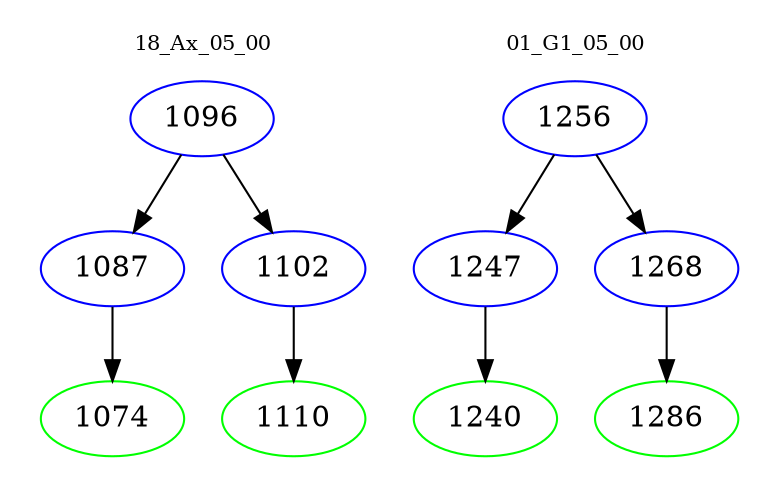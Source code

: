 digraph{
subgraph cluster_0 {
color = white
label = "18_Ax_05_00";
fontsize=10;
T0_1096 [label="1096", color="blue"]
T0_1096 -> T0_1087 [color="black"]
T0_1087 [label="1087", color="blue"]
T0_1087 -> T0_1074 [color="black"]
T0_1074 [label="1074", color="green"]
T0_1096 -> T0_1102 [color="black"]
T0_1102 [label="1102", color="blue"]
T0_1102 -> T0_1110 [color="black"]
T0_1110 [label="1110", color="green"]
}
subgraph cluster_1 {
color = white
label = "01_G1_05_00";
fontsize=10;
T1_1256 [label="1256", color="blue"]
T1_1256 -> T1_1247 [color="black"]
T1_1247 [label="1247", color="blue"]
T1_1247 -> T1_1240 [color="black"]
T1_1240 [label="1240", color="green"]
T1_1256 -> T1_1268 [color="black"]
T1_1268 [label="1268", color="blue"]
T1_1268 -> T1_1286 [color="black"]
T1_1286 [label="1286", color="green"]
}
}
